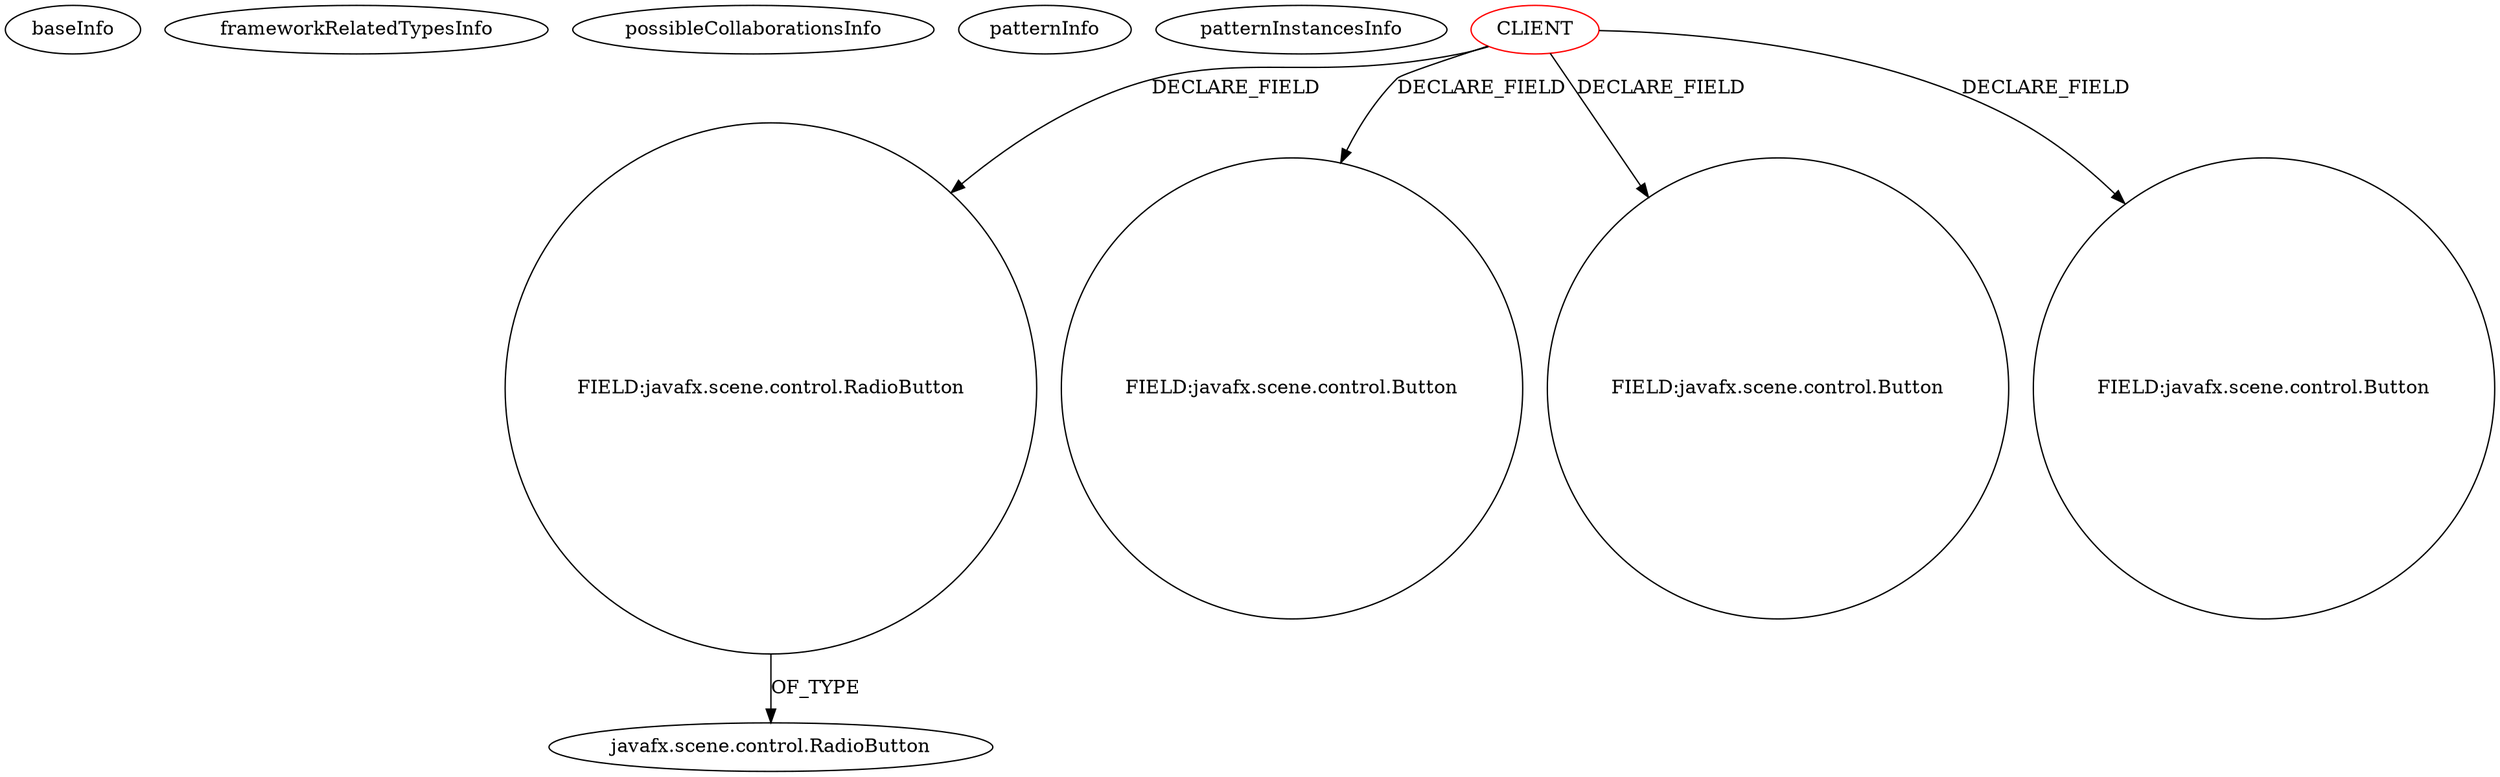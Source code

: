 digraph {
baseInfo[graphId=2151,category="pattern",isAnonymous=false,possibleRelation=false]
frameworkRelatedTypesInfo[]
possibleCollaborationsInfo[]
patternInfo[frequency=7.0,patternRootClient=0]
patternInstancesInfo[0="matanghuy-SPCA~/matanghuy-SPCA/SPCA-master/SPCA/src/controllers/TransController.java~TransController~3572",1="jasonwr-jhuep_ent_web_dev~/jasonwr-jhuep_ent_web_dev/jhuep_ent_web_dev-master/src/hw6/main/WebBuyer.java~WebBuyer~3282",2="Jamakasi-JMCLauncherFX~/Jamakasi-JMCLauncherFX/JMCLauncherFX-master/src/jmclauncherfx/OptionsWindowController.java~OptionsWindowController~610",3="ajithkp560-quizmaster~/ajithkp560-quizmaster/quizmaster-master/QuizProgram_SRC/QuizProgram/src/quizprogram/SampleController.java~SampleController~1753",4="sandeepb-CiscoECG~/sandeepb-CiscoECG/CiscoECG-master/src/ciscoECGFrontend/MyController.java~MyController~4063",5="RomeoGolf-BC~/RomeoGolf-BC/BC-master/src/romeogolf/bc/MainController.java~MainController~1142",6="bianconejo-CEFX~/bianconejo-CEFX/CEFX-master/src/cefx/CECommandeController.java~CECommandeController~2084"]
41[label="javafx.scene.control.RadioButton",vertexType="FRAMEWORK_CLASS_TYPE",isFrameworkType=false]
40[label="FIELD:javafx.scene.control.RadioButton",vertexType="FIELD_DECLARATION",isFrameworkType=false,shape=circle]
0[label="CLIENT",vertexType="ROOT_CLIENT_CLASS_DECLARATION",isFrameworkType=false,color=red]
6[label="FIELD:javafx.scene.control.Button",vertexType="FIELD_DECLARATION",isFrameworkType=false,shape=circle]
2[label="FIELD:javafx.scene.control.Button",vertexType="FIELD_DECLARATION",isFrameworkType=false,shape=circle]
8[label="FIELD:javafx.scene.control.Button",vertexType="FIELD_DECLARATION",isFrameworkType=false,shape=circle]
0->40[label="DECLARE_FIELD"]
0->2[label="DECLARE_FIELD"]
0->8[label="DECLARE_FIELD"]
40->41[label="OF_TYPE"]
0->6[label="DECLARE_FIELD"]
}
